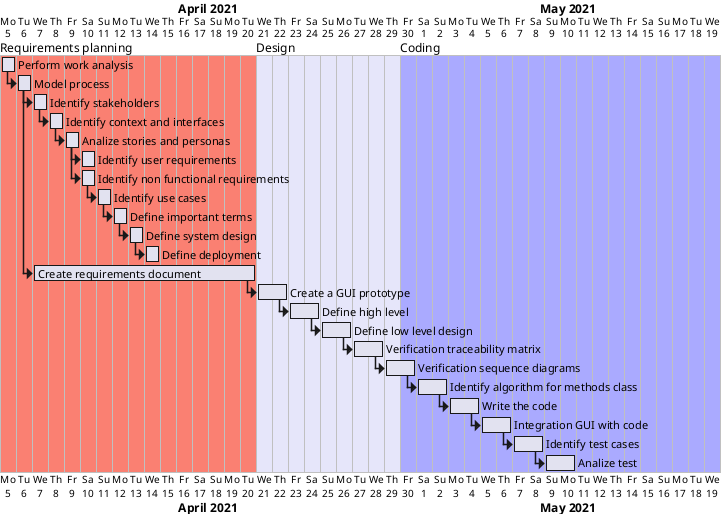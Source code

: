 @startgantt
Project starts the 5th of april 2021
2021-04-05 to 2021-04-21 are named [Requirements planning]
2021-04-05 to 2021-04-21 are colored in salmon 
2021-04-21 to 2021-04-30 are named [Design]
2021-04-21 to 2021-04-30 are colored in Lavender
2021-04-30 to 2021-05-19 are named [Coding]
2021-04-30 to 2021-05-19 are colored in #AAF

[Perform work analysis] lasts 1 days
[Model process] lasts 1 days
[Identify stakeholders] lasts 1 days
[Identify context and interfaces] lasts 1 days
[Analize stories and personas] lasts 1 days
[Identify user requirements] lasts 1 days
[Identify non functional requirements] lasts 1 days
[Identify use cases] lasts 1 days
[Define important terms] lasts 1 days
[Define system design] lasts 1 days
[Define deployment] lasts 1 days
[Create requirements document] lasts 14 days
[Create a GUI prototype] lasts 2 days
[Define high level] lasts 2 days
[Define low level design] lasts 2 days
[Verification traceability matrix] lasts 2 days
[Verification sequence diagrams] lasts 2 days
[Identify algorithm for methods class] lasts 2 days
[Write the code] lasts 2 days
[Integration GUI with code] lasts 2 days
[Identify test cases] lasts 2 days
[Analize test] lasts 2 days

[Model process] starts at [Perform work analysis]'s end
[Identify stakeholders] starts at [Model process]'s end
[Identify context and interfaces] starts at [Identify stakeholders]'s end
[Analize stories and personas] starts at [Identify context and interfaces]'s end
[Identify user requirements] starts at [Analize stories and personas]'s end
[Identify non functional requirements] starts at [Analize stories and personas]'s end
[Identify use cases] starts at [Identify non functional requirements]'s end
[Define important terms] starts at [Identify use cases]'s end
[Define system design] starts at [Define important terms]'s end
[Define deployment] starts at [Define system design]'s end
[Create requirements document] starts at [Model process]'s end
[Create a GUI prototype] starts at [Create requirements document]'s end
[Define high level] starts at [Create a GUI prototype]'s end
[Define low level design] starts at [Define high level]'s end
[Verification traceability matrix] starts at [Define low level design]'s end
[Verification sequence diagrams] starts at [Verification traceability matrix]'s end
[Identify algorithm for methods class] starts at [Verification sequence diagrams]'s end
[Write the code] starts at [Identify algorithm for methods class]'s end
[Integration GUI with code] starts at [Write the code]'s end
[Identify test cases] starts at [Integration GUI with code]'s end
[Analize test] starts at [Identify test cases]'s end
@endgantt